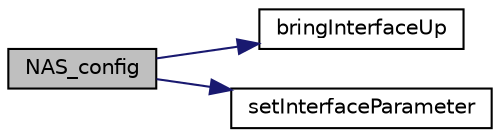 digraph "NAS_config"
{
 // LATEX_PDF_SIZE
  edge [fontname="Helvetica",fontsize="10",labelfontname="Helvetica",labelfontsize="10"];
  node [fontname="Helvetica",fontsize="10",shape=record];
  rankdir="LR";
  Node1 [label="NAS_config",height=0.2,width=0.4,color="black", fillcolor="grey75", style="filled", fontcolor="black",tooltip="This function initializes the nasmesh interface."];
  Node1 -> Node2 [color="midnightblue",fontsize="10",style="solid",fontname="Helvetica"];
  Node2 [label="bringInterfaceUp",height=0.2,width=0.4,color="black", fillcolor="white", style="filled",URL="$nas__config_8c.html#a6617f68f80470eca149d875b10175145",tooltip=" "];
  Node1 -> Node3 [color="midnightblue",fontsize="10",style="solid",fontname="Helvetica"];
  Node3 [label="setInterfaceParameter",height=0.2,width=0.4,color="black", fillcolor="white", style="filled",URL="$nas__config_8c.html#aa4fc84d1d882eec687c51ce2ccd49064",tooltip="This function sets an genneric interface parameter (SIOCSIFADDR, SIOCSIFNETMASK, SIOCSIFBRDADDR,..."];
}
